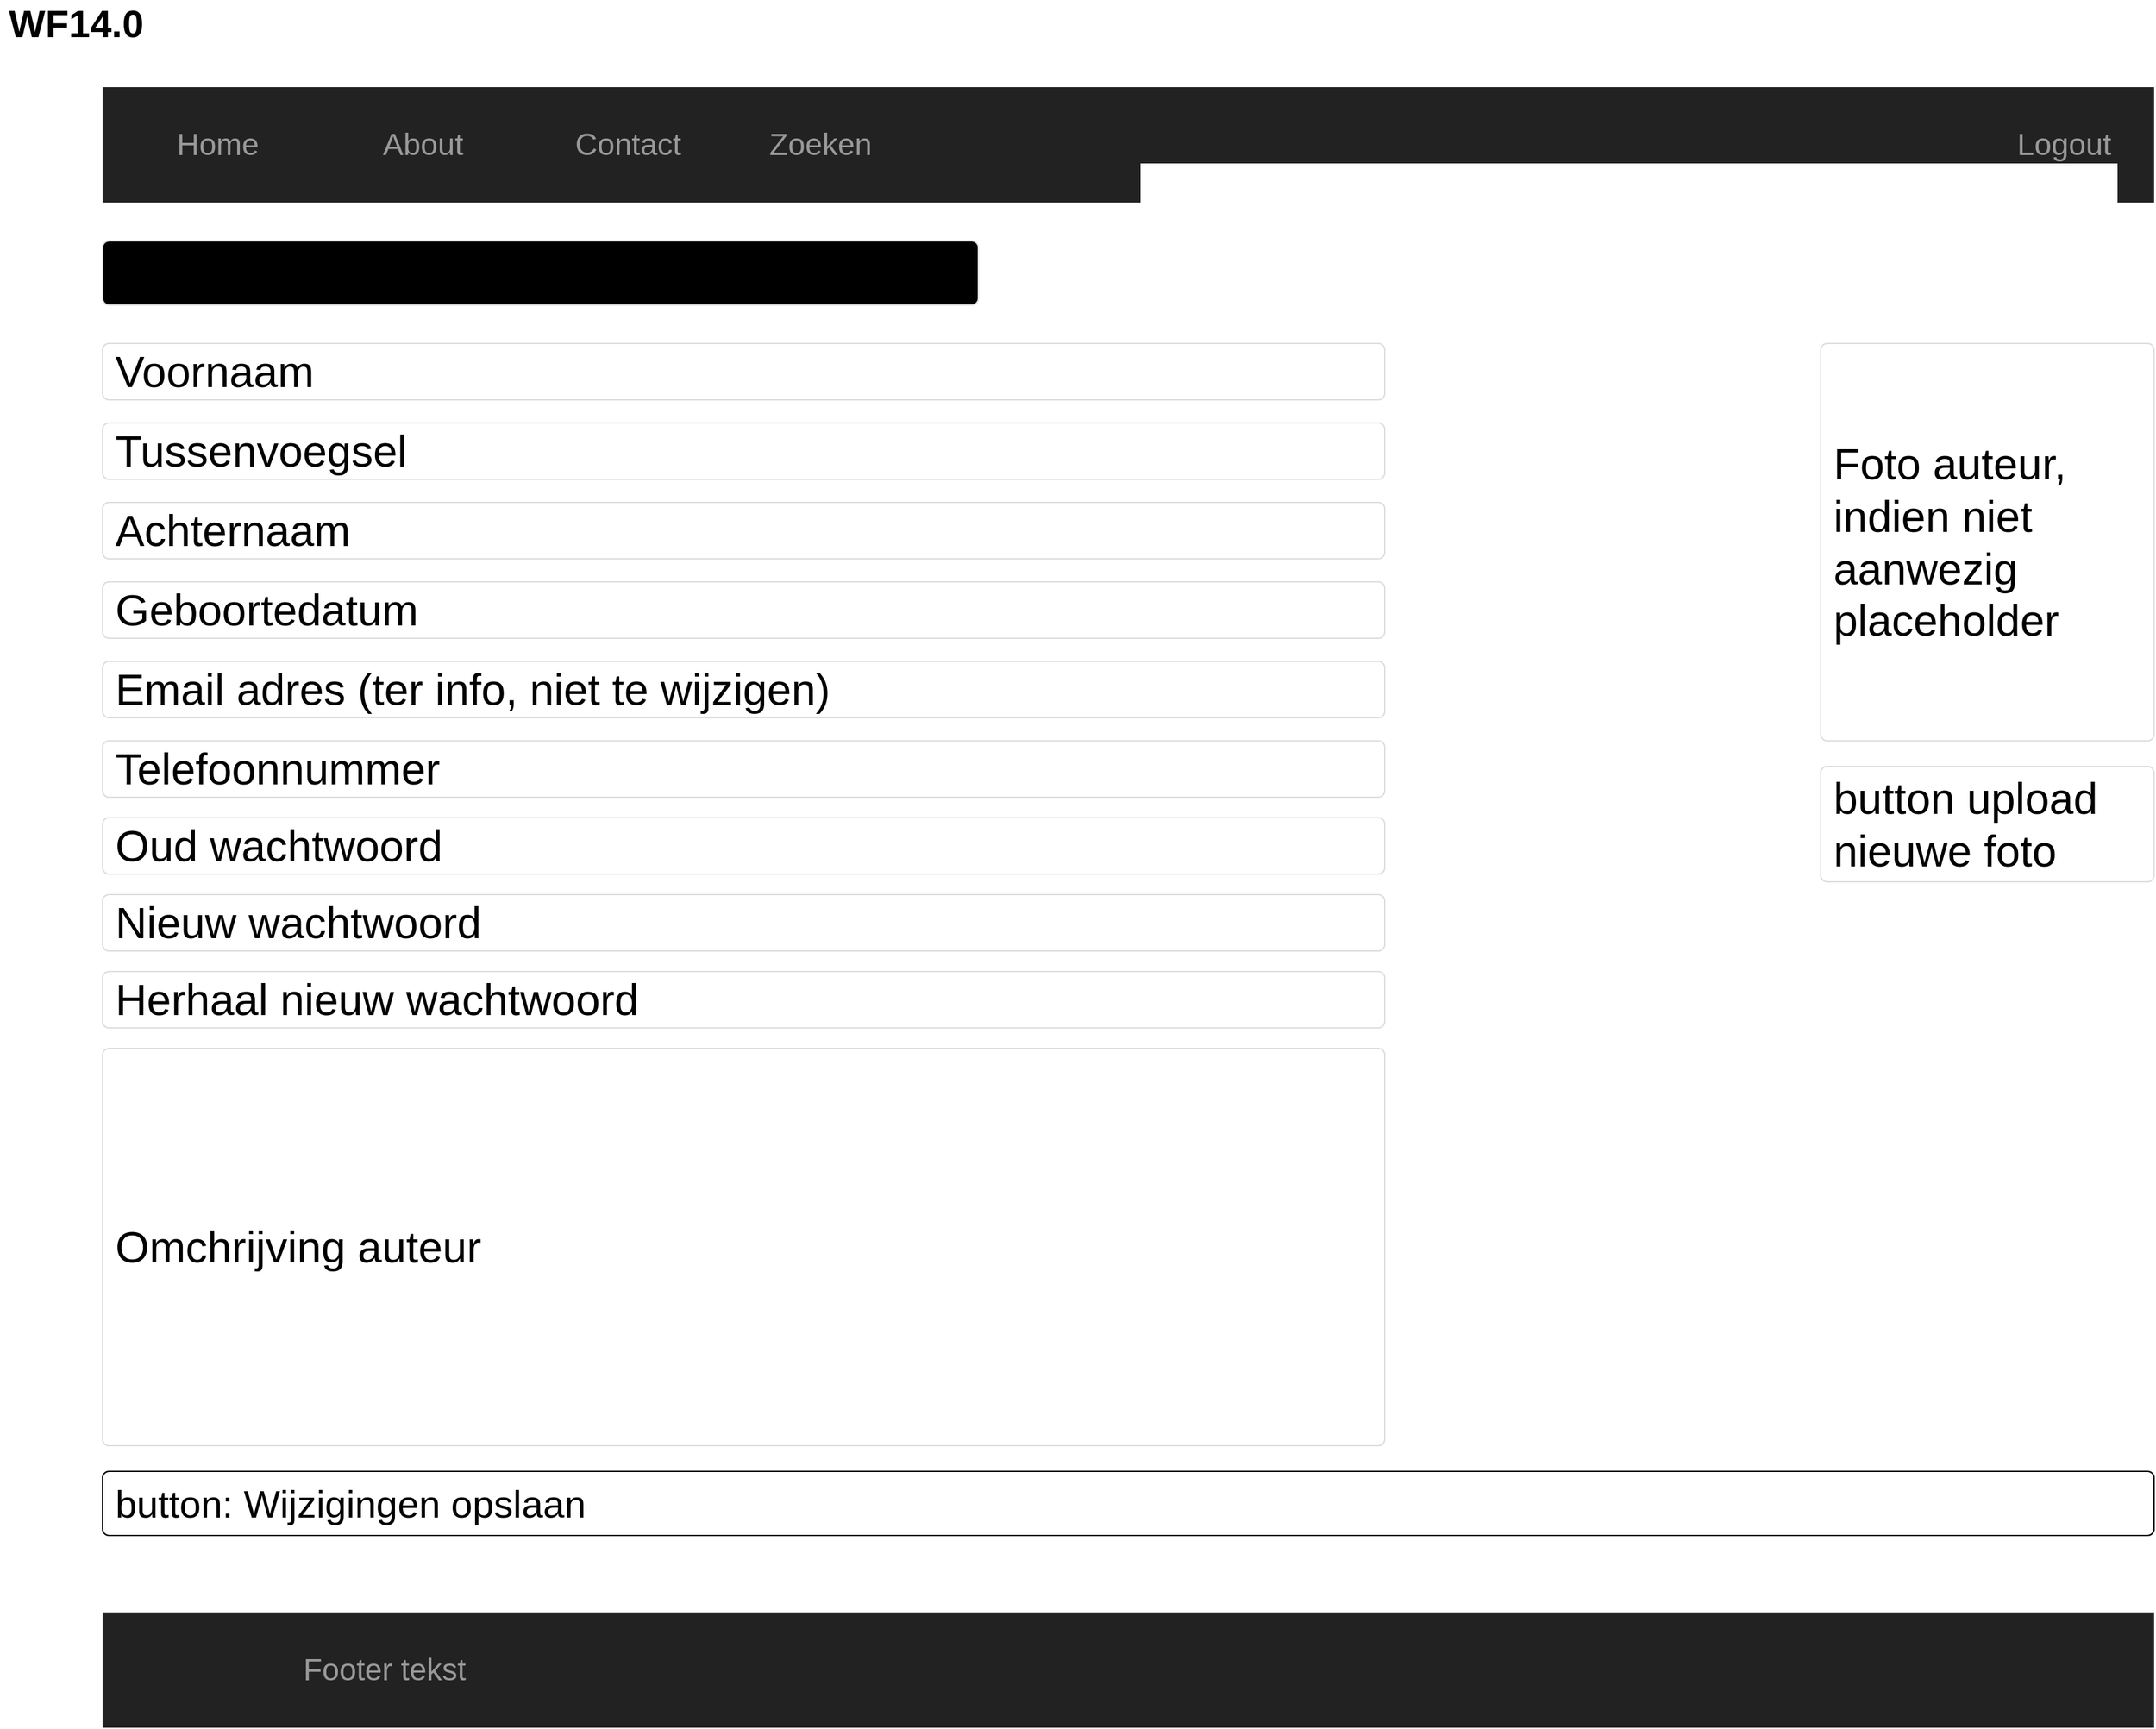 <mxfile>
    <diagram name="Page-1" id="c9db0220-8083-56f3-ca83-edcdcd058819">
        <mxGraphModel dx="2475" dy="1353" grid="1" gridSize="10" guides="1" tooltips="1" connect="1" arrows="1" fold="1" page="1" pageScale="1.5" pageWidth="1169" pageHeight="827" background="#ffffff" math="0" shadow="0">
            <root>
                <mxCell id="0" style=";html=1;"/>
                <mxCell id="1" style=";html=1;" parent="0"/>
                <mxCell id="3d76a8aef4d5c911-1" value="" style="html=1;shadow=0;dashed=0;shape=mxgraph.bootstrap.rect;fillColor=#222222;strokeColor=none;whiteSpace=wrap;rounded=0;fontSize=12;fontColor=#000000;align=center;" parent="1" vertex="1">
                    <mxGeometry x="80" y="70" width="1600" height="90" as="geometry"/>
                </mxCell>
                <mxCell id="3d76a8aef4d5c911-7" value="Zoeken" style="html=1;shadow=0;dashed=0;fillColor=none;strokeColor=none;shape=mxgraph.bootstrap.rect;fontColor=#999999;whiteSpace=wrap;fontSize=24;" parent="3d76a8aef4d5c911-1" vertex="1">
                    <mxGeometry x="480.014" width="160" height="90" as="geometry"/>
                </mxCell>
                <mxCell id="3d76a8aef4d5c911-8" value="Logout" style="html=1;shadow=0;dashed=0;fillColor=none;strokeColor=none;shape=mxgraph.bootstrap.rect;fontColor=#999999;whiteSpace=wrap;fontSize=24;" parent="3d76a8aef4d5c911-1" vertex="1">
                    <mxGeometry x="1460" width="140" height="90" as="geometry"/>
                </mxCell>
                <mxCell id="H9CyvaDkC_5dpCcxhKHN-1" value="Contact" style="html=1;shadow=0;dashed=0;fillColor=none;strokeColor=none;shape=mxgraph.bootstrap.rect;fontColor=#999999;whiteSpace=wrap;fontSize=24;" parent="3d76a8aef4d5c911-1" vertex="1">
                    <mxGeometry x="340.007" width="140" height="90" as="geometry"/>
                </mxCell>
                <mxCell id="H9CyvaDkC_5dpCcxhKHN-4" value="About" style="html=1;shadow=0;dashed=0;fillColor=none;strokeColor=none;shape=mxgraph.bootstrap.rect;fontColor=#999999;whiteSpace=wrap;fontSize=24;" parent="3d76a8aef4d5c911-1" vertex="1">
                    <mxGeometry x="179.993" width="140" height="90" as="geometry"/>
                </mxCell>
                <mxCell id="2" value="Home" style="html=1;shadow=0;dashed=0;fillColor=none;strokeColor=none;shape=mxgraph.bootstrap.rect;fontColor=#999999;whiteSpace=wrap;fontSize=24;" parent="3d76a8aef4d5c911-1" vertex="1">
                    <mxGeometry x="20.003" width="140" height="90" as="geometry"/>
                </mxCell>
                <mxCell id="3d76a8aef4d5c911-17" value="WF14.0" style="html=1;shadow=0;dashed=0;shape=mxgraph.bootstrap.rect;strokeColor=none;fillColor=none;fontColor=#000000;align=left;spacingLeft=5;whiteSpace=wrap;rounded=0;fontStyle=1;fontSize=30;" parent="1" vertex="1">
                    <mxGeometry y="10" width="200" height="20" as="geometry"/>
                </mxCell>
                <mxCell id="H9CyvaDkC_5dpCcxhKHN-5" value="" style="html=1;shadow=0;dashed=0;shape=mxgraph.bootstrap.rect;fillColor=#222222;strokeColor=none;whiteSpace=wrap;rounded=0;fontSize=12;fontColor=#000000;align=center;" parent="1" vertex="1">
                    <mxGeometry x="80" y="1260" width="1600" height="90" as="geometry"/>
                </mxCell>
                <mxCell id="H9CyvaDkC_5dpCcxhKHN-9" value="Footer tekst" style="html=1;shadow=0;dashed=0;fillColor=none;strokeColor=none;shape=mxgraph.bootstrap.rect;fontColor=#999999;whiteSpace=wrap;fontSize=24;" parent="H9CyvaDkC_5dpCcxhKHN-5" vertex="1">
                    <mxGeometry x="50" width="340" height="90" as="geometry"/>
                </mxCell>
                <mxCell id="4" value="&lt;font style=&quot;font-size: 34px;&quot;&gt;Voornaam&lt;br style=&quot;font-size: 34px;&quot;&gt;&lt;/font&gt;" style="html=1;shadow=0;dashed=0;shape=mxgraph.bootstrap.rrect;rSize=5;fontSize=34;strokeColor=#dddddd;align=left;spacing=10;verticalAlign=middle;whiteSpace=wrap;rounded=0;" parent="1" vertex="1">
                    <mxGeometry x="80" y="270" width="1000" height="44" as="geometry"/>
                </mxCell>
                <mxCell id="9" value="&lt;font&gt;&lt;font style=&quot;font-size: 30px&quot;&gt;Auteur wijzigen:&lt;/font&gt;&lt;br&gt;&lt;/font&gt;" style="html=1;shadow=0;dashed=0;shape=mxgraph.bootstrap.rrect;rSize=5;fontSize=12;strokeColor=#dddddd;align=left;spacing=10;verticalAlign=middle;whiteSpace=wrap;rounded=0;fillColor=#000000;" parent="1" vertex="1">
                    <mxGeometry x="80" y="190" width="683" height="50" as="geometry"/>
                </mxCell>
                <mxCell id="10" value="&lt;font&gt;&lt;font style=&quot;font-size: 30px&quot;&gt;button: Wijzigingen opslaan&lt;/font&gt;&lt;br&gt;&lt;/font&gt;" style="html=1;shadow=0;dashed=0;shape=mxgraph.bootstrap.rrect;rSize=5;fontSize=12;align=left;spacing=10;verticalAlign=middle;whiteSpace=wrap;rounded=0;" parent="1" vertex="1">
                    <mxGeometry x="80" y="1150" width="1600" height="50" as="geometry"/>
                </mxCell>
                <mxCell id="16" value="&lt;font style=&quot;font-size: 34px&quot;&gt;Tussenvoegsel&lt;br style=&quot;font-size: 34px&quot;&gt;&lt;/font&gt;" style="html=1;shadow=0;dashed=0;shape=mxgraph.bootstrap.rrect;rSize=5;fontSize=34;strokeColor=#dddddd;align=left;spacing=10;verticalAlign=middle;whiteSpace=wrap;rounded=0;" vertex="1" parent="1">
                    <mxGeometry x="80" y="332" width="1000" height="44" as="geometry"/>
                </mxCell>
                <mxCell id="17" value="&lt;font style=&quot;font-size: 34px&quot;&gt;Achternaam&lt;br style=&quot;font-size: 34px&quot;&gt;&lt;/font&gt;" style="html=1;shadow=0;dashed=0;shape=mxgraph.bootstrap.rrect;rSize=5;fontSize=34;strokeColor=#dddddd;align=left;spacing=10;verticalAlign=middle;whiteSpace=wrap;rounded=0;" vertex="1" parent="1">
                    <mxGeometry x="80" y="394" width="1000" height="44" as="geometry"/>
                </mxCell>
                <mxCell id="18" value="&lt;font style=&quot;font-size: 34px&quot;&gt;Foto auteur, indien niet aanwezig placeholder&lt;br style=&quot;font-size: 34px&quot;&gt;&lt;/font&gt;" style="html=1;shadow=0;dashed=0;shape=mxgraph.bootstrap.rrect;rSize=5;fontSize=34;strokeColor=#dddddd;align=left;spacing=10;verticalAlign=middle;whiteSpace=wrap;rounded=0;" vertex="1" parent="1">
                    <mxGeometry x="1420" y="270" width="260" height="310" as="geometry"/>
                </mxCell>
                <mxCell id="19" value="button upload nieuwe foto" style="html=1;shadow=0;dashed=0;shape=mxgraph.bootstrap.rrect;rSize=5;fontSize=34;strokeColor=#dddddd;align=left;spacing=10;verticalAlign=middle;whiteSpace=wrap;rounded=0;" vertex="1" parent="1">
                    <mxGeometry x="1420" y="600" width="260" height="90" as="geometry"/>
                </mxCell>
                <mxCell id="20" value="&lt;font style=&quot;font-size: 34px&quot;&gt;Omchrijving auteur&lt;br style=&quot;font-size: 34px&quot;&gt;&lt;/font&gt;" style="html=1;shadow=0;dashed=0;shape=mxgraph.bootstrap.rrect;rSize=5;fontSize=34;strokeColor=#dddddd;align=left;spacing=10;verticalAlign=middle;whiteSpace=wrap;rounded=0;" vertex="1" parent="1">
                    <mxGeometry x="80" y="820" width="1000" height="310" as="geometry"/>
                </mxCell>
                <mxCell id="21" value="&lt;font style=&quot;font-size: 34px&quot;&gt;Geboortedatum&lt;br style=&quot;font-size: 34px&quot;&gt;&lt;/font&gt;" style="html=1;shadow=0;dashed=0;shape=mxgraph.bootstrap.rrect;rSize=5;fontSize=34;strokeColor=#dddddd;align=left;spacing=10;verticalAlign=middle;whiteSpace=wrap;rounded=0;" vertex="1" parent="1">
                    <mxGeometry x="80" y="456" width="1000" height="44" as="geometry"/>
                </mxCell>
                <mxCell id="22" value="&lt;font style=&quot;font-size: 34px&quot;&gt;Email adres (ter info, niet te wijzigen)&lt;br style=&quot;font-size: 34px&quot;&gt;&lt;/font&gt;" style="html=1;shadow=0;dashed=0;shape=mxgraph.bootstrap.rrect;rSize=5;fontSize=34;strokeColor=#dddddd;align=left;spacing=10;verticalAlign=middle;whiteSpace=wrap;rounded=0;" vertex="1" parent="1">
                    <mxGeometry x="80" y="518" width="1000" height="44" as="geometry"/>
                </mxCell>
                <mxCell id="23" value="&lt;font style=&quot;font-size: 34px&quot;&gt;Telefoonnummer&lt;br style=&quot;font-size: 34px&quot;&gt;&lt;/font&gt;" style="html=1;shadow=0;dashed=0;shape=mxgraph.bootstrap.rrect;rSize=5;fontSize=34;strokeColor=#dddddd;align=left;spacing=10;verticalAlign=middle;whiteSpace=wrap;rounded=0;" vertex="1" parent="1">
                    <mxGeometry x="80" y="580" width="1000" height="44" as="geometry"/>
                </mxCell>
                <mxCell id="24" value="&lt;font style=&quot;font-size: 34px&quot;&gt;Oud wachtwoord&lt;br style=&quot;font-size: 34px&quot;&gt;&lt;/font&gt;" style="html=1;shadow=0;dashed=0;shape=mxgraph.bootstrap.rrect;rSize=5;fontSize=34;strokeColor=#dddddd;align=left;spacing=10;verticalAlign=middle;whiteSpace=wrap;rounded=0;" vertex="1" parent="1">
                    <mxGeometry x="80" y="640" width="1000" height="44" as="geometry"/>
                </mxCell>
                <mxCell id="25" value="&lt;font style=&quot;font-size: 34px&quot;&gt;Nieuw wachtwoord&lt;br style=&quot;font-size: 34px&quot;&gt;&lt;/font&gt;" style="html=1;shadow=0;dashed=0;shape=mxgraph.bootstrap.rrect;rSize=5;fontSize=34;strokeColor=#dddddd;align=left;spacing=10;verticalAlign=middle;whiteSpace=wrap;rounded=0;" vertex="1" parent="1">
                    <mxGeometry x="80" y="700" width="1000" height="44" as="geometry"/>
                </mxCell>
                <mxCell id="26" value="&lt;font style=&quot;font-size: 34px&quot;&gt;Herhaal nieuw wachtwoord&lt;br style=&quot;font-size: 34px&quot;&gt;&lt;/font&gt;" style="html=1;shadow=0;dashed=0;shape=mxgraph.bootstrap.rrect;rSize=5;fontSize=34;strokeColor=#dddddd;align=left;spacing=10;verticalAlign=middle;whiteSpace=wrap;rounded=0;" vertex="1" parent="1">
                    <mxGeometry x="80" y="760" width="1000" height="44" as="geometry"/>
                </mxCell>
            </root>
        </mxGraphModel>
    </diagram>
</mxfile>